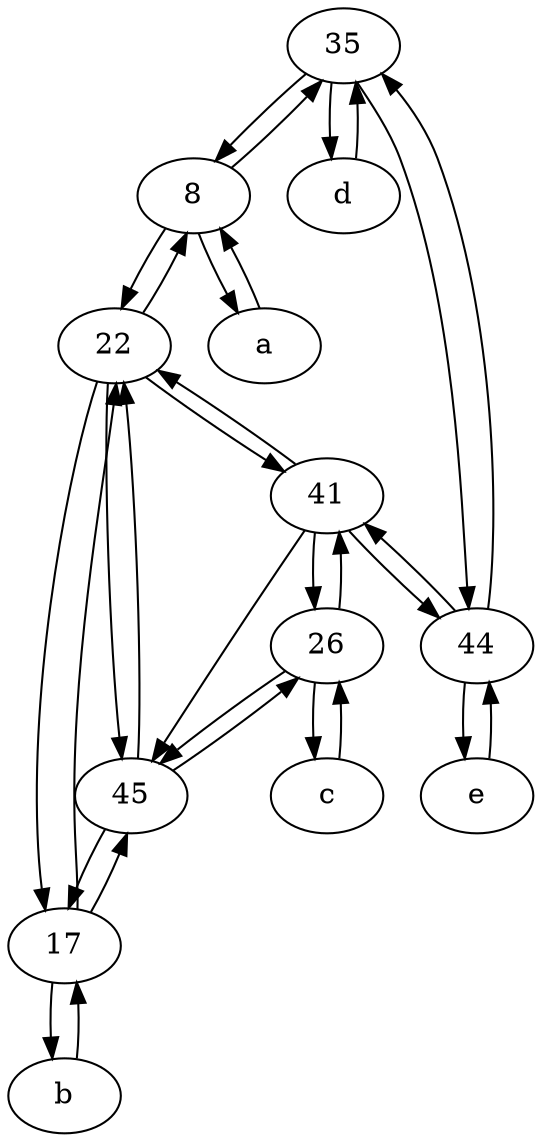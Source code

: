digraph  {
	35;
	b [pos="50,20!"];
	41;
	e [pos="30,50!"];
	26;
	45;
	17;
	c [pos="20,10!"];
	8;
	a [pos="40,10!"];
	d [pos="20,30!"];
	22;
	44;
	22 -> 45;
	17 -> 22;
	45 -> 22;
	22 -> 17;
	17 -> 45;
	d -> 35;
	45 -> 17;
	26 -> c;
	26 -> 45;
	35 -> 44;
	44 -> 41;
	26 -> 41;
	8 -> 35;
	44 -> e;
	35 -> d;
	41 -> 44;
	41 -> 22;
	35 -> 8;
	a -> 8;
	22 -> 8;
	8 -> a;
	41 -> 45;
	8 -> 22;
	22 -> 41;
	44 -> 35;
	b -> 17;
	41 -> 26;
	17 -> b;
	45 -> 26;
	c -> 26;
	e -> 44;

	}